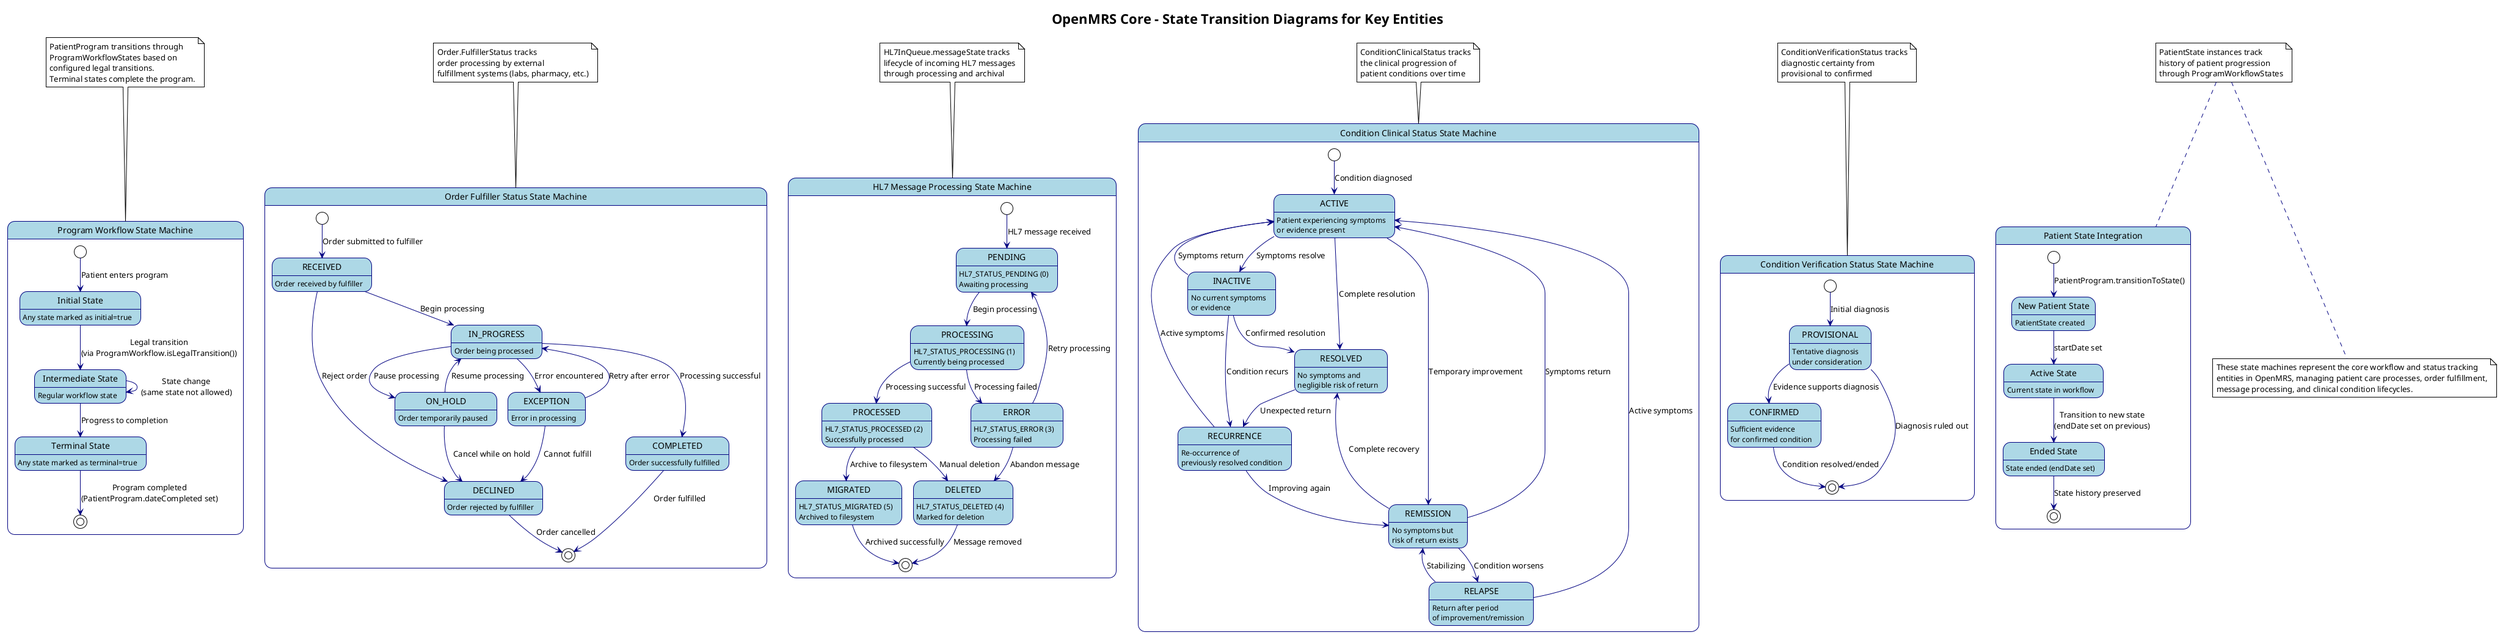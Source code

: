 @startuml OpenMRS State Machines
!theme plain
skinparam backgroundColor white
skinparam state {
  BackgroundColor lightblue
  BorderColor navy
  ArrowColor navy
}

title OpenMRS Core - State Transition Diagrams for Key Entities

state "Program Workflow State Machine" as PWF {
  state "Initial State" as PWF_Initial : Any state marked as initial=true
  state "Intermediate State" as PWF_Intermediate : Regular workflow state
  state "Terminal State" as PWF_Terminal : Any state marked as terminal=true
  
  [*] --> PWF_Initial : Patient enters program
  PWF_Initial --> PWF_Intermediate : Legal transition\n(via ProgramWorkflow.isLegalTransition())
  PWF_Intermediate --> PWF_Intermediate : State change\n(same state not allowed)
  PWF_Intermediate --> PWF_Terminal : Progress to completion
  PWF_Terminal --> [*] : Program completed\n(PatientProgram.dateCompleted set)
}

note top of PWF : PatientProgram transitions through\nProgramWorkflowStates based on\nconfigured legal transitions.\nTerminal states complete the program.

' Order Fulfiller Status State Machine  
state "Order Fulfiller Status State Machine" as OFS {
  state RECEIVED : Order received by fulfiller
  state IN_PROGRESS : Order being processed
  state ON_HOLD : Order temporarily paused
  state EXCEPTION : Error in processing
  state DECLINED : Order rejected by fulfiller
  state COMPLETED : Order successfully fulfilled
  
  [*] --> RECEIVED : Order submitted to fulfiller
  RECEIVED --> IN_PROGRESS : Begin processing
  RECEIVED --> DECLINED : Reject order
  IN_PROGRESS --> ON_HOLD : Pause processing
  IN_PROGRESS --> EXCEPTION : Error encountered
  IN_PROGRESS --> COMPLETED : Processing successful
  ON_HOLD --> IN_PROGRESS : Resume processing
  ON_HOLD --> DECLINED : Cancel while on hold
  EXCEPTION --> IN_PROGRESS : Retry after error
  EXCEPTION --> DECLINED : Cannot fulfill
  COMPLETED --> [*] : Order fulfilled
  DECLINED --> [*] : Order cancelled
}

note top of OFS : Order.FulfillerStatus tracks\norder processing by external\nfulfillment systems (labs, pharmacy, etc.)

' HL7 Message Processing State Machine
state "HL7 Message Processing State Machine" as HL7 {
  state PENDING : HL7_STATUS_PENDING (0)\nAwaiting processing
  state PROCESSING : HL7_STATUS_PROCESSING (1)\nCurrently being processed
  state PROCESSED : HL7_STATUS_PROCESSED (2)\nSuccessfully processed
  state ERROR : HL7_STATUS_ERROR (3)\nProcessing failed
  state DELETED : HL7_STATUS_DELETED (4)\nMarked for deletion
  state MIGRATED : HL7_STATUS_MIGRATED (5)\nArchived to filesystem
  
  [*] --> PENDING : HL7 message received
  PENDING --> PROCESSING : Begin processing
  PROCESSING --> PROCESSED : Processing successful
  PROCESSING --> ERROR : Processing failed
  ERROR --> PENDING : Retry processing
  ERROR --> DELETED : Abandon message
  PROCESSED --> MIGRATED : Archive to filesystem
  PROCESSED --> DELETED : Manual deletion
  MIGRATED --> [*] : Archived successfully
  DELETED --> [*] : Message removed
}

note top of HL7 : HL7InQueue.messageState tracks\nlifecycle of incoming HL7 messages\nthrough processing and archival

' Condition Clinical Status State Machine
state "Condition Clinical Status State Machine" as CCS {
  state ACTIVE : Patient experiencing symptoms\nor evidence present
  state INACTIVE : No current symptoms\nor evidence
  state RECURRENCE : Re-occurrence of\npreviously resolved condition
  state RELAPSE : Return after period\nof improvement/remission
  state REMISSION : No symptoms but\nrisk of return exists
  state RESOLVED : No symptoms and\nnegligible risk of return
  
  [*] --> ACTIVE : Condition diagnosed
  ACTIVE --> INACTIVE : Symptoms resolve
  ACTIVE --> REMISSION : Temporary improvement
  ACTIVE --> RESOLVED : Complete resolution
  INACTIVE --> ACTIVE : Symptoms return
  INACTIVE --> RECURRENCE : Condition recurs
  INACTIVE --> RESOLVED : Confirmed resolution
  REMISSION --> ACTIVE : Symptoms return
  REMISSION --> RELAPSE : Condition worsens
  REMISSION --> RESOLVED : Complete recovery
  RECURRENCE --> ACTIVE : Active symptoms
  RECURRENCE --> REMISSION : Improving again
  RELAPSE --> ACTIVE : Active symptoms
  RELAPSE --> REMISSION : Stabilizing
  RESOLVED --> RECURRENCE : Unexpected return
}

note top of CCS : ConditionClinicalStatus tracks\nthe clinical progression of\npatient conditions over time

' Condition Verification Status State Machine
state "Condition Verification Status State Machine" as CVS {
  state PROVISIONAL : Tentative diagnosis\nunder consideration
  state CONFIRMED : Sufficient evidence\nfor confirmed condition
  
  [*] --> PROVISIONAL : Initial diagnosis
  PROVISIONAL --> CONFIRMED : Evidence supports diagnosis
  PROVISIONAL --> [*] : Diagnosis ruled out
  CONFIRMED --> [*] : Condition resolved/ended
}

note top of CVS : ConditionVerificationStatus tracks\ndiagnostic certainty from\nprovisional to confirmed

' Patient State Workflow Integration
state "Patient State Integration" as PSI {
  state "New Patient State" as NewPS : PatientState created
  state "Active State" as ActivePS : Current state in workflow
  state "Ended State" as EndedPS : State ended (endDate set)
  
  [*] --> NewPS : PatientProgram.transitionToState()
  NewPS --> ActivePS : startDate set
  ActivePS --> EndedPS : Transition to new state\n(endDate set on previous)
  EndedPS --> [*] : State history preserved
}

note top of PSI : PatientState instances track\nhistory of patient progression\nthrough ProgramWorkflowStates

note bottom : These state machines represent the core workflow and status tracking\nentities in OpenMRS, managing patient care processes, order fulfillment,\nmessage processing, and clinical condition lifecycles.

@enduml
